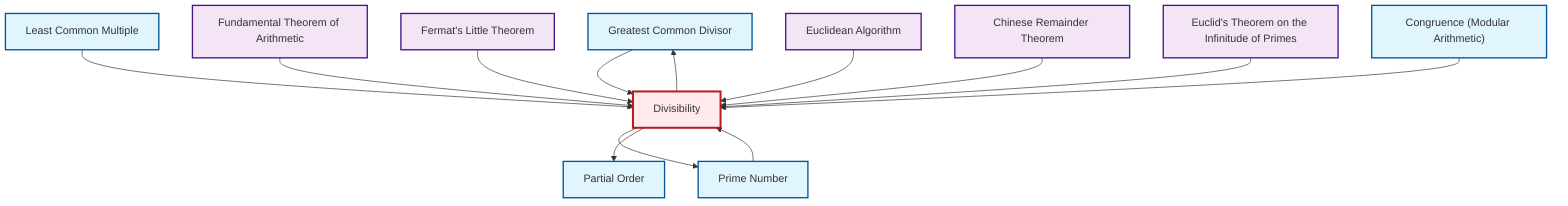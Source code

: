graph TD
    classDef definition fill:#e1f5fe,stroke:#01579b,stroke-width:2px
    classDef theorem fill:#f3e5f5,stroke:#4a148c,stroke-width:2px
    classDef axiom fill:#fff3e0,stroke:#e65100,stroke-width:2px
    classDef example fill:#e8f5e9,stroke:#1b5e20,stroke-width:2px
    classDef current fill:#ffebee,stroke:#b71c1c,stroke-width:3px
    def-gcd["Greatest Common Divisor"]:::definition
    thm-fundamental-arithmetic["Fundamental Theorem of Arithmetic"]:::theorem
    def-lcm["Least Common Multiple"]:::definition
    thm-euclid-infinitude-primes["Euclid's Theorem on the Infinitude of Primes"]:::theorem
    def-congruence["Congruence (Modular Arithmetic)"]:::definition
    def-divisibility["Divisibility"]:::definition
    thm-euclidean-algorithm["Euclidean Algorithm"]:::theorem
    def-partial-order["Partial Order"]:::definition
    thm-chinese-remainder["Chinese Remainder Theorem"]:::theorem
    def-prime["Prime Number"]:::definition
    thm-fermat-little["Fermat's Little Theorem"]:::theorem
    def-gcd --> def-divisibility
    def-prime --> def-divisibility
    def-lcm --> def-divisibility
    thm-fundamental-arithmetic --> def-divisibility
    def-divisibility --> def-prime
    thm-fermat-little --> def-divisibility
    thm-euclidean-algorithm --> def-divisibility
    def-divisibility --> def-gcd
    thm-chinese-remainder --> def-divisibility
    thm-euclid-infinitude-primes --> def-divisibility
    def-divisibility --> def-partial-order
    def-congruence --> def-divisibility
    class def-divisibility current
